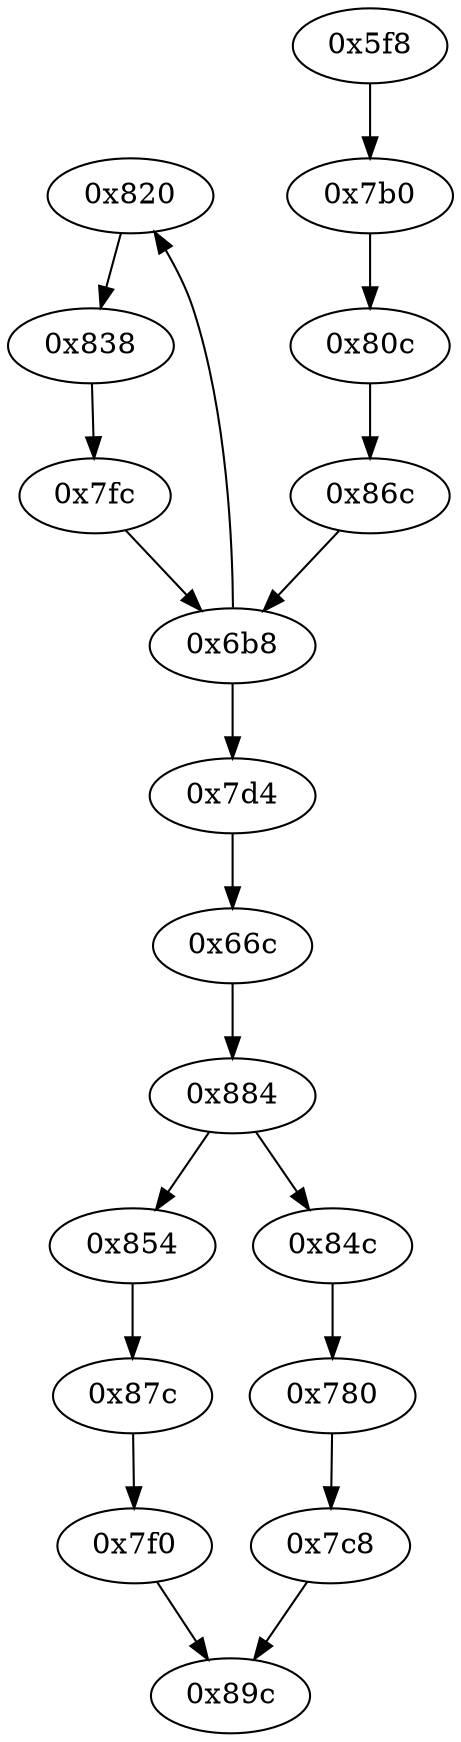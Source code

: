 strict digraph "" {
	"0x820"	 [opcode="[u'ldrb', u'ldr', u'add', u'str', u'ldr', u'b']"];
	"0x838"	 [opcode="[u'ldr', u'add', u'str', u'ldr', u'b']"];
	"0x820" -> "0x838";
	"0x7fc"	 [opcode="[u'ldr', u'ldr', u'mov', u'b']"];
	"0x838" -> "0x7fc";
	"0x6b8"	 [opcode="[u'str', u'str', u'ldr', u'ldrb', u'strb', u'ldr', u'ldr', u'ldrb', u'cmp', u'mov', u'b']"];
	"0x6b8" -> "0x820";
	"0x7d4"	 [opcode="[u'ldr', u'cmp', u'mov', u'mov', u'strb', u'ldr', u'b']"];
	"0x6b8" -> "0x7d4";
	"0x7fc" -> "0x6b8";
	"0x780"	 [opcode="[u'ldr', u'ldr', u'mul', u'str', u'ldr', u'b']"];
	"0x7c8"	 [opcode="[u'ldr', u'mov', u'b']"];
	"0x780" -> "0x7c8";
	"0x89c"	 [opcode="[u'ldr', u'add', u'bl', u'mov', u'sub', u'pop']"];
	"0x854"	 [opcode="[u'ldr', u'ldr', u'add', u'str', u'ldr', u'b']"];
	"0x87c"	 [opcode="[u'ldr', u'b']"];
	"0x854" -> "0x87c";
	"0x66c"	 [opcode="[u'ldrb', u'str', u'ldr', u'b']"];
	"0x884"	 [opcode="[u'ldrb', u'ldr', u'ldr', u'cmp', u'mov', u'b']"];
	"0x66c" -> "0x884";
	"0x7f0"	 [opcode="[u'ldr', u'mov', u'b']"];
	"0x87c" -> "0x7f0";
	"0x7f0" -> "0x89c";
	"0x80c"	 [opcode="[u'ldr', u'ldr', u'str', u'ldr', u'b']"];
	"0x86c"	 [opcode="[u'ldr', u'mov', u'mov', u'b']"];
	"0x80c" -> "0x86c";
	"0x7c8" -> "0x89c";
	"0x7b0"	 [opcode="[u'str', u'ldr', u'b']"];
	"0x7b0" -> "0x80c";
	"0x884" -> "0x854";
	"0x84c"	 [opcode="[u'ldr', u'b']"];
	"0x884" -> "0x84c";
	"0x84c" -> "0x780";
	"0x86c" -> "0x6b8";
	"0x7d4" -> "0x66c";
	"0x5f8"	 [opcode="[u'push', u'add', u'sub', u'ldr', u'ldr', u'ldr', u'add', u'b']"];
	"0x5f8" -> "0x7b0";
}
